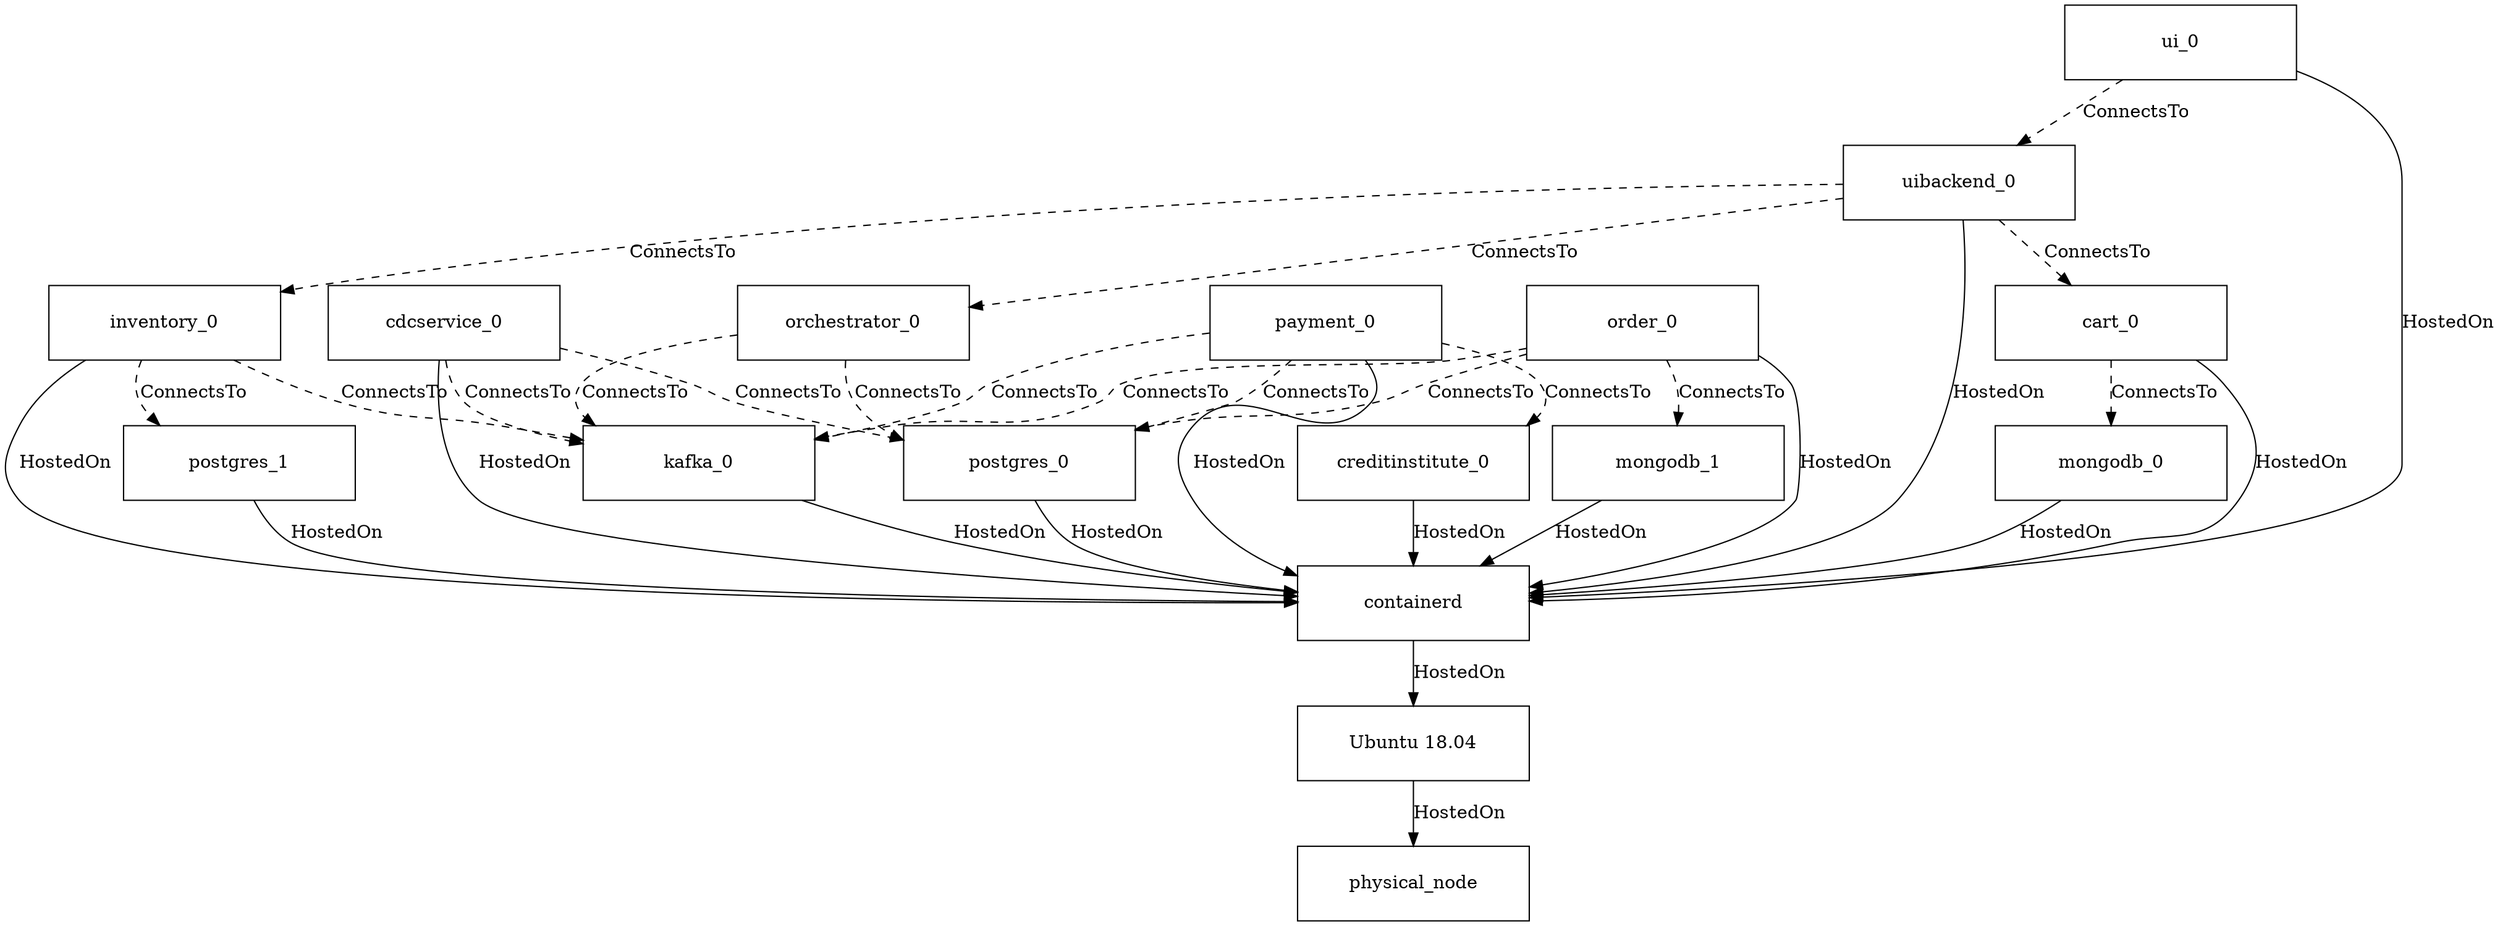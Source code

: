 strict digraph {
    physical_node_0 [label="physical_node" shape="polygon" width=2.5 height=0.8]
    operating_system_0 [label="Ubuntu 18.04" shape="polygon" width=2.5 height=0.8]
    container_runtime_0 [label="containerd" shape="polygon" width=2.5 height=0.8]
    mongodb_0 [shape="polygon" width=2.5 height=0.8]
    mongodb_1 [shape="polygon" width=2.5 height=0.8]
    kafka_0 [shape="polygon" width=2.5 height=0.8]
    cdcservice_0 [shape="polygon" width=2.5 height=0.8]
    uibackend_0 [shape="polygon" width=2.5 height=0.8]
    cart_0 [shape="polygon" width=2.5 height=0.8]
    creditinstitute_0 [shape="polygon" width=2.5 height=0.8]
    ui_0 [shape="polygon" width=2.5 height=0.8]
    orchestrator_0 [shape="polygon" width=2.5 height=0.8]
    payment_0 [shape="polygon" width=2.5 height=0.8]
    postgres_1 [shape="polygon" width=2.5 height=0.8]
    postgres_0 [shape="polygon" width=2.5 height=0.8]
    order_0 [shape="polygon" width=2.5 height=0.8]
    inventory_0 [shape="polygon" width=2.5 height=0.8]

    operating_system_0 -> physical_node_0 [label="HostedOn"]
    container_runtime_0 -> operating_system_0 [label="HostedOn"]
    mongodb_0 -> container_runtime_0 [label="HostedOn"]
    mongodb_1 -> container_runtime_0 [label="HostedOn"]
    kafka_0 -> container_runtime_0 [label="HostedOn"]
    creditinstitute_0 -> container_runtime_0 [label="HostedOn"]
    uibackend_0 -> container_runtime_0 [label="HostedOn"]
    postgres_1 -> container_runtime_0 [label="HostedOn"]
    order_0 -> container_runtime_0 [label="HostedOn"]
    inventory_0 -> container_runtime_0 [label="HostedOn"]
    ui_0 -> container_runtime_0 [label="HostedOn"]
    cdcservice_0 -> container_runtime_0 [label="HostedOn"]
    payment_0 -> container_runtime_0 [label="HostedOn"]
    postgres_0 -> container_runtime_0 [label="HostedOn"]
    cart_0 -> container_runtime_0 [label="HostedOn"]

    subgraph {
        ui_0 -> uibackend_0 [label="ConnectsTo" style="dashed"]
        cdcservice_0 -> postgres_0 [label="ConnectsTo" style="dashed"]
        orchestrator_0 -> postgres_0 [label="ConnectsTo" style="dashed"]
        cdcservice_0 -> kafka_0 [label="ConnectsTo" style="dashed"]
        uibackend_0 -> cart_0 [label="ConnectsTo" style="dashed"]
        inventory_0 -> postgres_1 [label="ConnectsTo" style="dashed"]
        orchestrator_0 -> kafka_0 [label="ConnectsTo" style="dashed"]
        uibackend_0 -> inventory_0 [label="ConnectsTo" style="dashed"]
        payment_0 -> kafka_0 [label="ConnectsTo" style="dashed"]
        payment_0 -> postgres_0 [label="ConnectsTo" style="dashed"]
        order_0 -> mongodb_1 [label="ConnectsTo" style="dashed"]
        order_0 -> kafka_0 [label="ConnectsTo" style="dashed"]
        uibackend_0 -> orchestrator_0 [label="ConnectsTo" style="dashed"]
        cart_0 -> mongodb_0 [label="ConnectsTo" style="dashed"]
        payment_0 -> creditinstitute_0 [label="ConnectsTo" style="dashed"]
        order_0 -> postgres_0 [label="ConnectsTo" style="dashed"]
        inventory_0 -> kafka_0 [label="ConnectsTo" style="dashed"]
    }
}